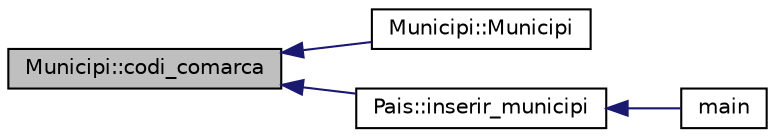digraph "Municipi::codi_comarca"
{
  edge [fontname="Helvetica",fontsize="10",labelfontname="Helvetica",labelfontsize="10"];
  node [fontname="Helvetica",fontsize="10",shape=record];
  rankdir="LR";
  Node1 [label="Municipi::codi_comarca",height=0.2,width=0.4,color="black", fillcolor="grey75", style="filled", fontcolor="black"];
  Node1 -> Node2 [dir="back",color="midnightblue",fontsize="10",style="solid",fontname="Helvetica"];
  Node2 [label="Municipi::Municipi",height=0.2,width=0.4,color="black", fillcolor="white", style="filled",URL="$class_municipi.html#a3367dd3a452ef5484ad19cdb305eea6c"];
  Node1 -> Node3 [dir="back",color="midnightblue",fontsize="10",style="solid",fontname="Helvetica"];
  Node3 [label="Pais::inserir_municipi",height=0.2,width=0.4,color="black", fillcolor="white", style="filled",URL="$class_pais.html#a3f5ad8b10ce4adcd5e0701ca18b3d10d"];
  Node3 -> Node4 [dir="back",color="midnightblue",fontsize="10",style="solid",fontname="Helvetica"];
  Node4 [label="main",height=0.2,width=0.4,color="black", fillcolor="white", style="filled",URL="$main_8cpp.html#ae66f6b31b5ad750f1fe042a706a4e3d4"];
}
